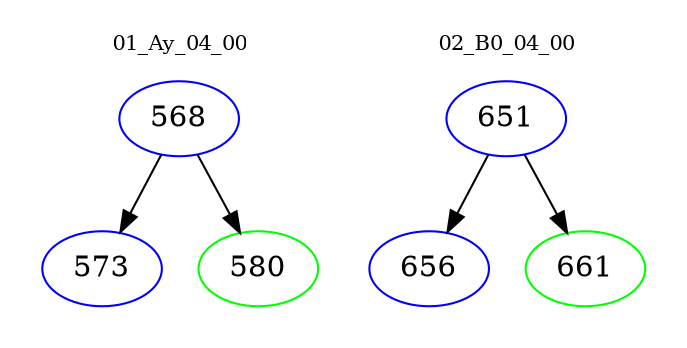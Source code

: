 digraph{
subgraph cluster_0 {
color = white
label = "01_Ay_04_00";
fontsize=10;
T0_568 [label="568", color="blue"]
T0_568 -> T0_573 [color="black"]
T0_573 [label="573", color="blue"]
T0_568 -> T0_580 [color="black"]
T0_580 [label="580", color="green"]
}
subgraph cluster_1 {
color = white
label = "02_B0_04_00";
fontsize=10;
T1_651 [label="651", color="blue"]
T1_651 -> T1_656 [color="black"]
T1_656 [label="656", color="blue"]
T1_651 -> T1_661 [color="black"]
T1_661 [label="661", color="green"]
}
}
